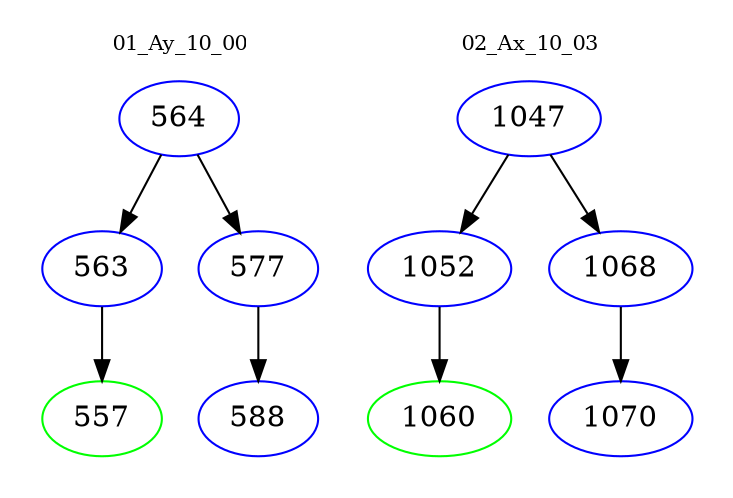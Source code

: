 digraph{
subgraph cluster_0 {
color = white
label = "01_Ay_10_00";
fontsize=10;
T0_564 [label="564", color="blue"]
T0_564 -> T0_563 [color="black"]
T0_563 [label="563", color="blue"]
T0_563 -> T0_557 [color="black"]
T0_557 [label="557", color="green"]
T0_564 -> T0_577 [color="black"]
T0_577 [label="577", color="blue"]
T0_577 -> T0_588 [color="black"]
T0_588 [label="588", color="blue"]
}
subgraph cluster_1 {
color = white
label = "02_Ax_10_03";
fontsize=10;
T1_1047 [label="1047", color="blue"]
T1_1047 -> T1_1052 [color="black"]
T1_1052 [label="1052", color="blue"]
T1_1052 -> T1_1060 [color="black"]
T1_1060 [label="1060", color="green"]
T1_1047 -> T1_1068 [color="black"]
T1_1068 [label="1068", color="blue"]
T1_1068 -> T1_1070 [color="black"]
T1_1070 [label="1070", color="blue"]
}
}
